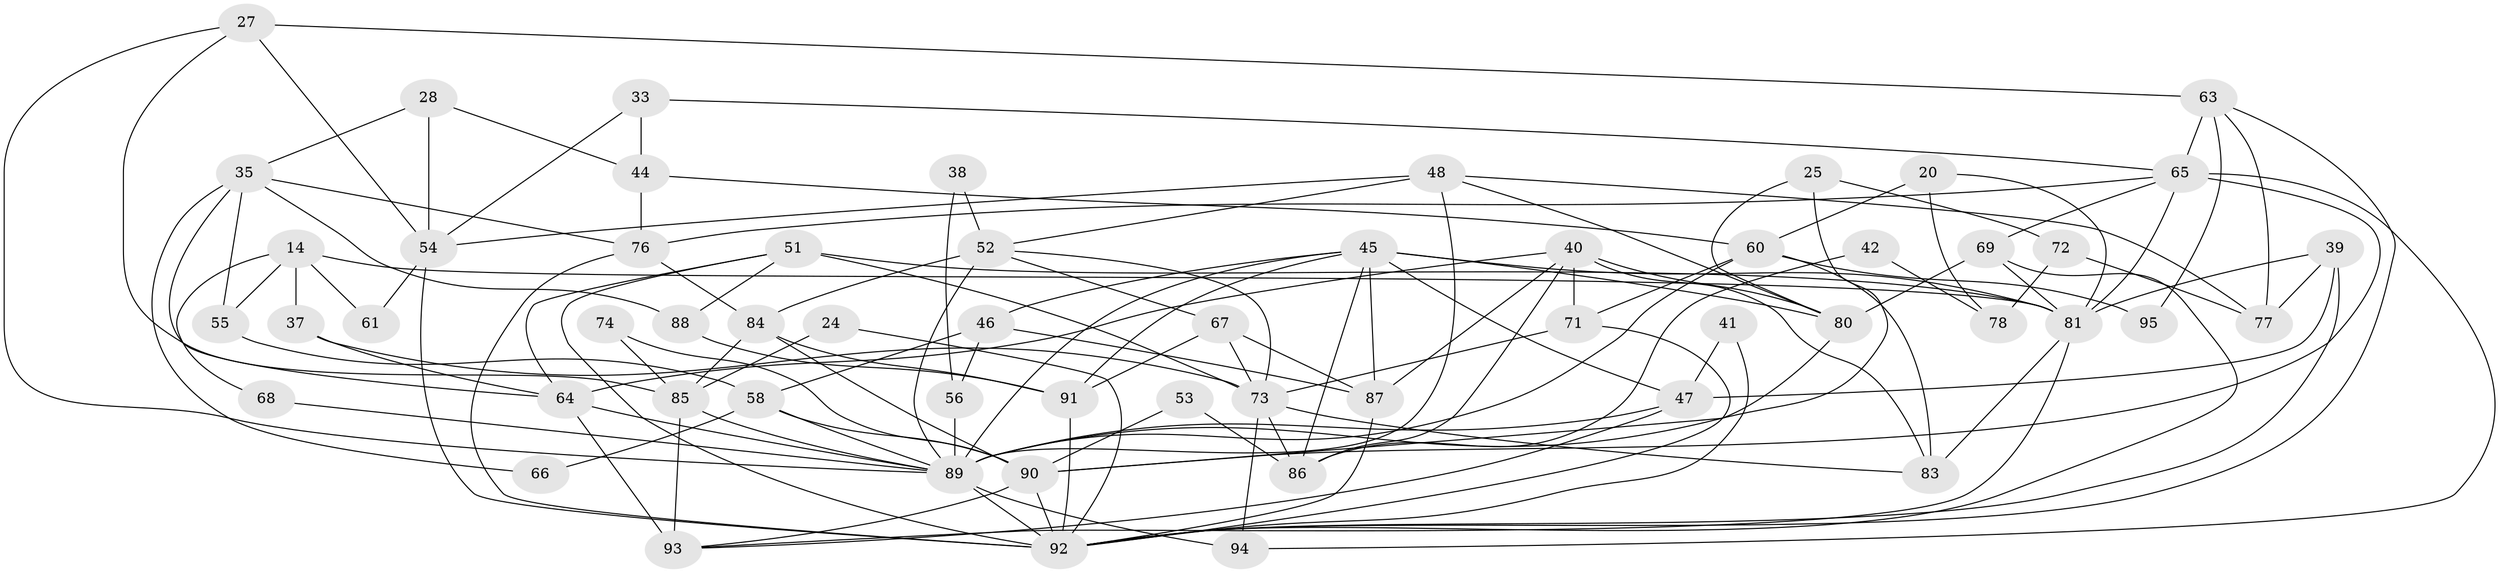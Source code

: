 // original degree distribution, {4: 0.25263157894736843, 2: 0.15789473684210525, 6: 0.11578947368421053, 3: 0.25263157894736843, 5: 0.17894736842105263, 9: 0.010526315789473684, 7: 0.021052631578947368, 8: 0.010526315789473684}
// Generated by graph-tools (version 1.1) at 2025/55/03/04/25 21:55:27]
// undirected, 57 vertices, 132 edges
graph export_dot {
graph [start="1"]
  node [color=gray90,style=filled];
  14 [super="+9"];
  20;
  24;
  25;
  27;
  28;
  33;
  35;
  37;
  38;
  39;
  40 [super="+31"];
  41;
  42;
  44;
  45 [super="+4+19+30"];
  46;
  47;
  48;
  51 [super="+12"];
  52 [super="+26+22"];
  53;
  54;
  55;
  56;
  58 [super="+43"];
  60 [super="+11"];
  61;
  63;
  64 [super="+7"];
  65 [super="+50"];
  66;
  67 [super="+59"];
  68;
  69;
  71;
  72;
  73 [super="+15+32"];
  74;
  76;
  77 [super="+6"];
  78;
  80 [super="+5"];
  81 [super="+3+75"];
  83;
  84 [super="+70"];
  85 [super="+36"];
  86 [super="+8"];
  87 [super="+23"];
  88;
  89 [super="+57+82"];
  90 [super="+34"];
  91;
  92 [super="+16+62+49"];
  93 [super="+29"];
  94;
  95;
  14 -- 37 [weight=2];
  14 -- 61;
  14 -- 68;
  14 -- 81;
  14 -- 55;
  20 -- 78;
  20 -- 81;
  20 -- 60;
  24 -- 92;
  24 -- 85;
  25 -- 72;
  25 -- 80;
  25 -- 89;
  27 -- 63;
  27 -- 54;
  27 -- 89;
  27 -- 85;
  28 -- 35;
  28 -- 54;
  28 -- 44;
  33 -- 65;
  33 -- 44;
  33 -- 54;
  35 -- 76;
  35 -- 55;
  35 -- 66;
  35 -- 88;
  35 -- 64;
  37 -- 64;
  37 -- 73 [weight=2];
  38 -- 56;
  38 -- 52;
  39 -- 47;
  39 -- 77;
  39 -- 92;
  39 -- 81;
  40 -- 71;
  40 -- 64;
  40 -- 80 [weight=2];
  40 -- 83;
  40 -- 87;
  40 -- 86;
  41 -- 47;
  41 -- 92;
  42 -- 78;
  42 -- 86;
  44 -- 76;
  44 -- 60;
  45 -- 46;
  45 -- 86;
  45 -- 81 [weight=2];
  45 -- 91;
  45 -- 89;
  45 -- 80 [weight=2];
  45 -- 47;
  45 -- 87;
  46 -- 87;
  46 -- 56;
  46 -- 58;
  47 -- 93;
  47 -- 89;
  48 -- 52;
  48 -- 54;
  48 -- 77;
  48 -- 80;
  48 -- 89;
  51 -- 88;
  51 -- 64;
  51 -- 81 [weight=2];
  51 -- 73;
  51 -- 92;
  52 -- 84 [weight=3];
  52 -- 73;
  52 -- 89;
  52 -- 67;
  53 -- 86;
  53 -- 90;
  54 -- 61;
  54 -- 92;
  55 -- 58;
  56 -- 89;
  58 -- 90 [weight=2];
  58 -- 66;
  58 -- 89;
  60 -- 83;
  60 -- 71;
  60 -- 89 [weight=2];
  60 -- 95;
  63 -- 65 [weight=2];
  63 -- 95;
  63 -- 92;
  63 -- 77;
  64 -- 89;
  64 -- 93 [weight=2];
  65 -- 94;
  65 -- 76;
  65 -- 69;
  65 -- 90 [weight=2];
  65 -- 81;
  67 -- 73 [weight=2];
  67 -- 91;
  67 -- 87;
  68 -- 89;
  69 -- 80;
  69 -- 92;
  69 -- 81;
  71 -- 73;
  71 -- 92;
  72 -- 78;
  72 -- 77;
  73 -- 94;
  73 -- 83;
  73 -- 86;
  74 -- 85;
  74 -- 90;
  76 -- 84;
  76 -- 92;
  80 -- 90;
  81 -- 83;
  81 -- 93;
  84 -- 85 [weight=2];
  84 -- 90 [weight=2];
  84 -- 91;
  85 -- 89;
  85 -- 93 [weight=2];
  87 -- 92;
  88 -- 91;
  89 -- 92 [weight=3];
  89 -- 94;
  90 -- 92 [weight=2];
  90 -- 93;
  91 -- 92;
}
